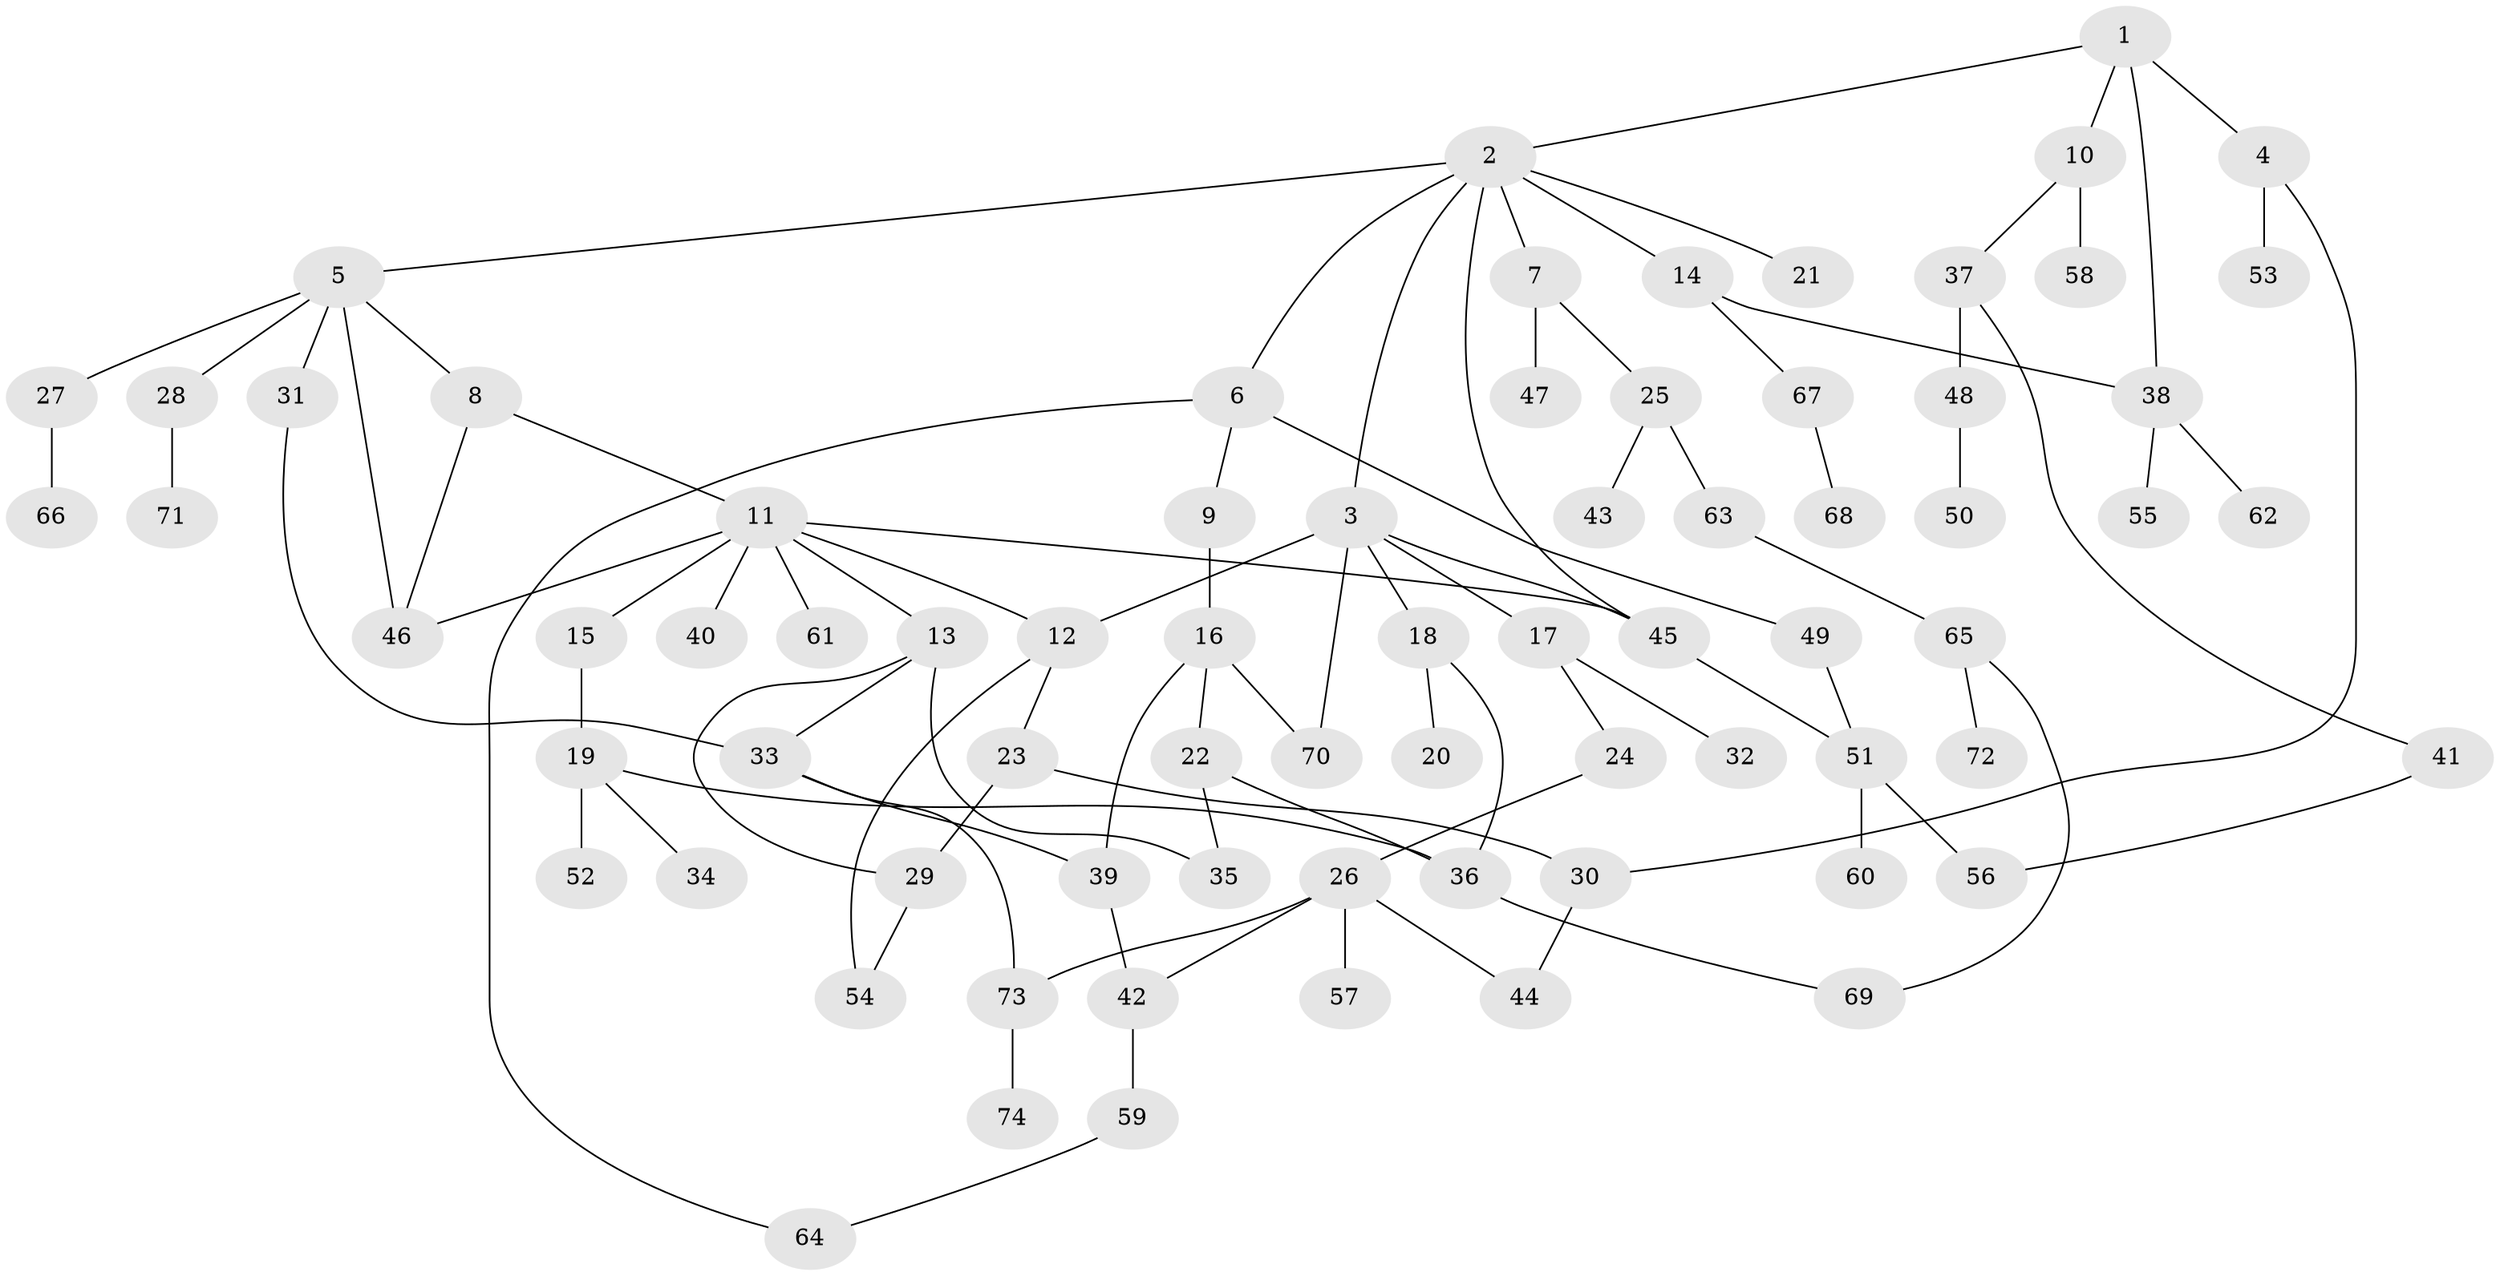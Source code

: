 // coarse degree distribution, {6: 0.06, 7: 0.06, 3: 0.14, 4: 0.08, 2: 0.22, 5: 0.1, 1: 0.34}
// Generated by graph-tools (version 1.1) at 2025/51/02/27/25 19:51:37]
// undirected, 74 vertices, 95 edges
graph export_dot {
graph [start="1"]
  node [color=gray90,style=filled];
  1;
  2;
  3;
  4;
  5;
  6;
  7;
  8;
  9;
  10;
  11;
  12;
  13;
  14;
  15;
  16;
  17;
  18;
  19;
  20;
  21;
  22;
  23;
  24;
  25;
  26;
  27;
  28;
  29;
  30;
  31;
  32;
  33;
  34;
  35;
  36;
  37;
  38;
  39;
  40;
  41;
  42;
  43;
  44;
  45;
  46;
  47;
  48;
  49;
  50;
  51;
  52;
  53;
  54;
  55;
  56;
  57;
  58;
  59;
  60;
  61;
  62;
  63;
  64;
  65;
  66;
  67;
  68;
  69;
  70;
  71;
  72;
  73;
  74;
  1 -- 2;
  1 -- 4;
  1 -- 10;
  1 -- 38;
  2 -- 3;
  2 -- 5;
  2 -- 6;
  2 -- 7;
  2 -- 14;
  2 -- 21;
  2 -- 45;
  3 -- 17;
  3 -- 18;
  3 -- 70;
  3 -- 12;
  3 -- 45;
  4 -- 30;
  4 -- 53;
  5 -- 8;
  5 -- 27;
  5 -- 28;
  5 -- 31;
  5 -- 46;
  6 -- 9;
  6 -- 49;
  6 -- 64;
  7 -- 25;
  7 -- 47;
  8 -- 11;
  8 -- 46;
  9 -- 16;
  10 -- 37;
  10 -- 58;
  11 -- 12;
  11 -- 13;
  11 -- 15;
  11 -- 40;
  11 -- 61;
  11 -- 46;
  11 -- 45;
  12 -- 23;
  12 -- 54;
  13 -- 29;
  13 -- 33;
  13 -- 35;
  14 -- 38;
  14 -- 67;
  15 -- 19;
  16 -- 22;
  16 -- 39;
  16 -- 70;
  17 -- 24;
  17 -- 32;
  18 -- 20;
  18 -- 36;
  19 -- 34;
  19 -- 52;
  19 -- 36;
  22 -- 36;
  22 -- 35;
  23 -- 30;
  23 -- 29;
  24 -- 26;
  25 -- 43;
  25 -- 63;
  26 -- 42;
  26 -- 57;
  26 -- 73;
  26 -- 44;
  27 -- 66;
  28 -- 71;
  29 -- 54;
  30 -- 44;
  31 -- 33;
  33 -- 39;
  33 -- 73;
  36 -- 69;
  37 -- 41;
  37 -- 48;
  38 -- 55;
  38 -- 62;
  39 -- 42;
  41 -- 56;
  42 -- 59;
  45 -- 51;
  48 -- 50;
  49 -- 51;
  51 -- 60;
  51 -- 56;
  59 -- 64;
  63 -- 65;
  65 -- 72;
  65 -- 69;
  67 -- 68;
  73 -- 74;
}
